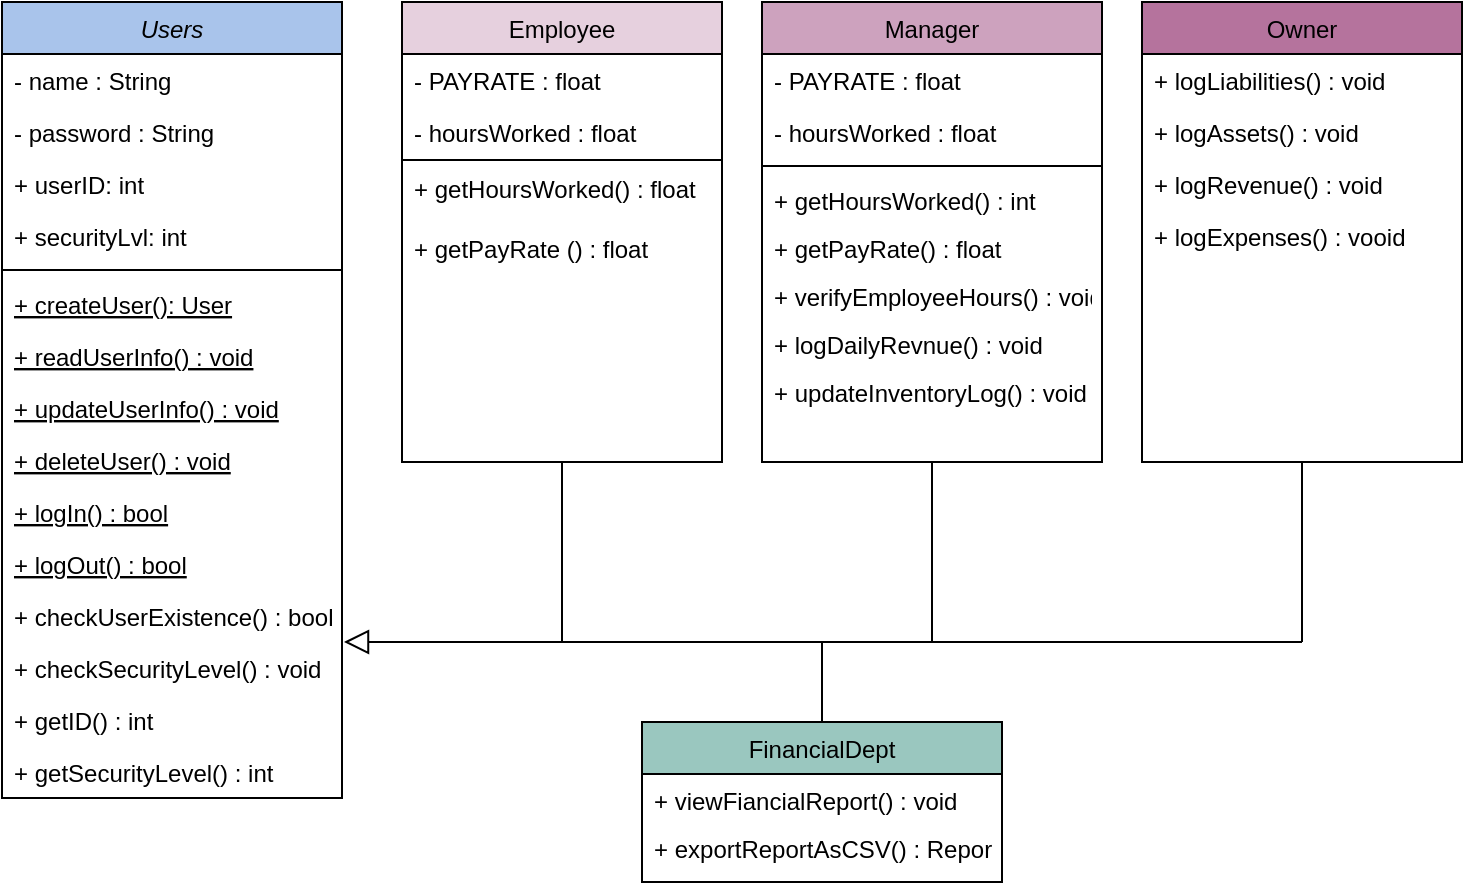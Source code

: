 <mxfile version="14.5.8" type="device" pages="2"><diagram id="C5RBs43oDa-KdzZeNtuy" name="Users"><mxGraphModel dx="1278" dy="547" grid="1" gridSize="10" guides="1" tooltips="1" connect="1" arrows="1" fold="1" page="1" pageScale="1" pageWidth="827" pageHeight="1169" math="0" shadow="0"><root><mxCell id="WIyWlLk6GJQsqaUBKTNV-0"/><mxCell id="WIyWlLk6GJQsqaUBKTNV-1" parent="WIyWlLk6GJQsqaUBKTNV-0"/><mxCell id="zkfFHV4jXpPFQw0GAbJ--0" value="Users" style="swimlane;fontStyle=2;align=center;verticalAlign=top;childLayout=stackLayout;horizontal=1;startSize=26;horizontalStack=0;resizeParent=1;resizeLast=0;collapsible=1;marginBottom=0;rounded=0;shadow=0;strokeWidth=1;fillColor=#A9C4EB;" parent="WIyWlLk6GJQsqaUBKTNV-1" vertex="1"><mxGeometry x="40" y="40" width="170" height="398" as="geometry"><mxRectangle x="230" y="140" width="160" height="26" as="alternateBounds"/></mxGeometry></mxCell><mxCell id="zkfFHV4jXpPFQw0GAbJ--1" value="- name : String" style="text;align=left;verticalAlign=top;spacingLeft=4;spacingRight=4;overflow=hidden;rotatable=0;points=[[0,0.5],[1,0.5]];portConstraint=eastwest;" parent="zkfFHV4jXpPFQw0GAbJ--0" vertex="1"><mxGeometry y="26" width="170" height="26" as="geometry"/></mxCell><mxCell id="zkfFHV4jXpPFQw0GAbJ--2" value="- password : String" style="text;align=left;verticalAlign=top;spacingLeft=4;spacingRight=4;overflow=hidden;rotatable=0;points=[[0,0.5],[1,0.5]];portConstraint=eastwest;rounded=0;shadow=0;html=0;" parent="zkfFHV4jXpPFQw0GAbJ--0" vertex="1"><mxGeometry y="52" width="170" height="26" as="geometry"/></mxCell><mxCell id="zkfFHV4jXpPFQw0GAbJ--3" value="+ userID: int" style="text;align=left;verticalAlign=top;spacingLeft=4;spacingRight=4;overflow=hidden;rotatable=0;points=[[0,0.5],[1,0.5]];portConstraint=eastwest;rounded=0;shadow=0;html=0;" parent="zkfFHV4jXpPFQw0GAbJ--0" vertex="1"><mxGeometry y="78" width="170" height="26" as="geometry"/></mxCell><mxCell id="zkfFHV4jXpPFQw0GAbJ--5" value="+ securityLvl: int" style="text;align=left;verticalAlign=top;spacingLeft=4;spacingRight=4;overflow=hidden;rotatable=0;points=[[0,0.5],[1,0.5]];portConstraint=eastwest;" parent="zkfFHV4jXpPFQw0GAbJ--0" vertex="1"><mxGeometry y="104" width="170" height="26" as="geometry"/></mxCell><mxCell id="zkfFHV4jXpPFQw0GAbJ--4" value="" style="line;html=1;strokeWidth=1;align=left;verticalAlign=middle;spacingTop=-1;spacingLeft=3;spacingRight=3;rotatable=0;labelPosition=right;points=[];portConstraint=eastwest;" parent="zkfFHV4jXpPFQw0GAbJ--0" vertex="1"><mxGeometry y="130" width="170" height="8" as="geometry"/></mxCell><mxCell id="eRqwCQqwOwJR3FV04paO-48" value="+ createUser(): User" style="text;align=left;verticalAlign=top;spacingLeft=4;spacingRight=4;overflow=hidden;rotatable=0;points=[[0,0.5],[1,0.5]];portConstraint=eastwest;rounded=0;shadow=0;html=0;fontStyle=4" vertex="1" parent="zkfFHV4jXpPFQw0GAbJ--0"><mxGeometry y="138" width="170" height="26" as="geometry"/></mxCell><mxCell id="eRqwCQqwOwJR3FV04paO-49" value="+ readUserInfo() : void" style="text;align=left;verticalAlign=top;spacingLeft=4;spacingRight=4;overflow=hidden;rotatable=0;points=[[0,0.5],[1,0.5]];portConstraint=eastwest;rounded=0;shadow=0;html=0;fontStyle=4" vertex="1" parent="zkfFHV4jXpPFQw0GAbJ--0"><mxGeometry y="164" width="170" height="26" as="geometry"/></mxCell><mxCell id="eRqwCQqwOwJR3FV04paO-50" value="+ updateUserInfo() : void" style="text;align=left;verticalAlign=top;spacingLeft=4;spacingRight=4;overflow=hidden;rotatable=0;points=[[0,0.5],[1,0.5]];portConstraint=eastwest;rounded=0;shadow=0;html=0;fontStyle=4" vertex="1" parent="zkfFHV4jXpPFQw0GAbJ--0"><mxGeometry y="190" width="170" height="26" as="geometry"/></mxCell><mxCell id="eRqwCQqwOwJR3FV04paO-51" value="+ deleteUser() : void" style="text;align=left;verticalAlign=top;spacingLeft=4;spacingRight=4;overflow=hidden;rotatable=0;points=[[0,0.5],[1,0.5]];portConstraint=eastwest;rounded=0;shadow=0;html=0;fontStyle=4" vertex="1" parent="zkfFHV4jXpPFQw0GAbJ--0"><mxGeometry y="216" width="170" height="26" as="geometry"/></mxCell><mxCell id="eRqwCQqwOwJR3FV04paO-53" value="+ logIn() : bool" style="text;align=left;verticalAlign=top;spacingLeft=4;spacingRight=4;overflow=hidden;rotatable=0;points=[[0,0.5],[1,0.5]];portConstraint=eastwest;rounded=0;shadow=0;html=0;fontStyle=4" vertex="1" parent="zkfFHV4jXpPFQw0GAbJ--0"><mxGeometry y="242" width="170" height="26" as="geometry"/></mxCell><mxCell id="eRqwCQqwOwJR3FV04paO-54" value="+ logOut() : bool" style="text;align=left;verticalAlign=top;spacingLeft=4;spacingRight=4;overflow=hidden;rotatable=0;points=[[0,0.5],[1,0.5]];portConstraint=eastwest;rounded=0;shadow=0;html=0;fontStyle=4" vertex="1" parent="zkfFHV4jXpPFQw0GAbJ--0"><mxGeometry y="268" width="170" height="26" as="geometry"/></mxCell><mxCell id="eRqwCQqwOwJR3FV04paO-56" value="+ checkUserExistence() : bool&#xA;" style="text;align=left;verticalAlign=top;spacingLeft=4;spacingRight=4;overflow=hidden;rotatable=0;points=[[0,0.5],[1,0.5]];portConstraint=eastwest;rounded=0;shadow=0;html=0;fontStyle=0" vertex="1" parent="zkfFHV4jXpPFQw0GAbJ--0"><mxGeometry y="294" width="170" height="26" as="geometry"/></mxCell><mxCell id="eRqwCQqwOwJR3FV04paO-58" value="+ checkSecurityLevel() : void&#xA;" style="text;align=left;verticalAlign=top;spacingLeft=4;spacingRight=4;overflow=hidden;rotatable=0;points=[[0,0.5],[1,0.5]];portConstraint=eastwest;rounded=0;shadow=0;html=0;fontStyle=0" vertex="1" parent="zkfFHV4jXpPFQw0GAbJ--0"><mxGeometry y="320" width="170" height="26" as="geometry"/></mxCell><mxCell id="eRqwCQqwOwJR3FV04paO-63" value="+ getID() : int&#xA;" style="text;align=left;verticalAlign=top;spacingLeft=4;spacingRight=4;overflow=hidden;rotatable=0;points=[[0,0.5],[1,0.5]];portConstraint=eastwest;rounded=0;shadow=0;html=0;fontStyle=0" vertex="1" parent="zkfFHV4jXpPFQw0GAbJ--0"><mxGeometry y="346" width="170" height="26" as="geometry"/></mxCell><mxCell id="eRqwCQqwOwJR3FV04paO-76" value="+ getSecurityLevel() : int&#xA;" style="text;align=left;verticalAlign=top;spacingLeft=4;spacingRight=4;overflow=hidden;rotatable=0;points=[[0,0.5],[1,0.5]];portConstraint=eastwest;rounded=0;shadow=0;html=0;fontStyle=0" vertex="1" parent="zkfFHV4jXpPFQw0GAbJ--0"><mxGeometry y="372" width="170" height="26" as="geometry"/></mxCell><mxCell id="zkfFHV4jXpPFQw0GAbJ--6" value="Employee" style="swimlane;fontStyle=0;align=center;verticalAlign=top;childLayout=stackLayout;horizontal=1;startSize=26;horizontalStack=0;resizeParent=1;resizeLast=0;collapsible=1;marginBottom=0;rounded=0;shadow=0;strokeWidth=1;fillColor=#E6D0DE;" parent="WIyWlLk6GJQsqaUBKTNV-1" vertex="1"><mxGeometry x="240" y="40" width="160" height="230" as="geometry"><mxRectangle x="130" y="380" width="160" height="26" as="alternateBounds"/></mxGeometry></mxCell><mxCell id="zkfFHV4jXpPFQw0GAbJ--7" value="- PAYRATE : float&#xA;" style="text;align=left;verticalAlign=top;spacingLeft=4;spacingRight=4;overflow=hidden;rotatable=0;points=[[0,0.5],[1,0.5]];portConstraint=eastwest;" parent="zkfFHV4jXpPFQw0GAbJ--6" vertex="1"><mxGeometry y="26" width="160" height="26" as="geometry"/></mxCell><mxCell id="eRqwCQqwOwJR3FV04paO-59" value="- hoursWorked : float&#xA;" style="text;align=left;verticalAlign=top;spacingLeft=4;spacingRight=4;overflow=hidden;rotatable=0;points=[[0,0.5],[1,0.5]];portConstraint=eastwest;" vertex="1" parent="zkfFHV4jXpPFQw0GAbJ--6"><mxGeometry y="52" width="160" height="26" as="geometry"/></mxCell><mxCell id="zkfFHV4jXpPFQw0GAbJ--9" value="" style="line;html=1;strokeWidth=1;align=left;verticalAlign=middle;spacingTop=-1;spacingLeft=3;spacingRight=3;rotatable=0;labelPosition=right;points=[];portConstraint=eastwest;" parent="zkfFHV4jXpPFQw0GAbJ--6" vertex="1"><mxGeometry y="78" width="160" height="2" as="geometry"/></mxCell><mxCell id="eRqwCQqwOwJR3FV04paO-62" value="+ getHoursWorked() : float&#xA;&#xA;&#xA;" style="text;align=left;verticalAlign=top;spacingLeft=4;spacingRight=4;overflow=hidden;rotatable=0;points=[[0,0.5],[1,0.5]];portConstraint=eastwest;" vertex="1" parent="zkfFHV4jXpPFQw0GAbJ--6"><mxGeometry y="80" width="160" height="30" as="geometry"/></mxCell><mxCell id="eRqwCQqwOwJR3FV04paO-69" value="+ getPayRate () : float&#xA;&#xA;&#xA;" style="text;align=left;verticalAlign=top;spacingLeft=4;spacingRight=4;overflow=hidden;rotatable=0;points=[[0,0.5],[1,0.5]];portConstraint=eastwest;" vertex="1" parent="zkfFHV4jXpPFQw0GAbJ--6"><mxGeometry y="110" width="160" height="30" as="geometry"/></mxCell><mxCell id="zkfFHV4jXpPFQw0GAbJ--12" value="" style="endArrow=block;endSize=10;endFill=0;shadow=0;strokeWidth=1;rounded=0;edgeStyle=elbowEdgeStyle;elbow=vertical;exitX=0.5;exitY=1;exitDx=0;exitDy=0;" parent="WIyWlLk6GJQsqaUBKTNV-1" source="zkfFHV4jXpPFQw0GAbJ--6" edge="1"><mxGeometry width="160" relative="1" as="geometry"><mxPoint x="200" y="203" as="sourcePoint"/><mxPoint x="211" y="360" as="targetPoint"/><Array as="points"><mxPoint x="290" y="360"/><mxPoint x="280" y="450"/><mxPoint x="300" y="280"/><mxPoint x="240" y="380"/><mxPoint x="120" y="240"/><mxPoint x="200" y="240"/></Array></mxGeometry></mxCell><mxCell id="eRqwCQqwOwJR3FV04paO-16" value="Owner" style="swimlane;fontStyle=0;align=center;verticalAlign=top;childLayout=stackLayout;horizontal=1;startSize=26;horizontalStack=0;resizeParent=1;resizeLast=0;collapsible=1;marginBottom=0;rounded=0;shadow=0;strokeWidth=1;fillColor=#B5739D;" vertex="1" parent="WIyWlLk6GJQsqaUBKTNV-1"><mxGeometry x="610" y="40" width="160" height="230" as="geometry"><mxRectangle x="130" y="380" width="160" height="26" as="alternateBounds"/></mxGeometry></mxCell><mxCell id="eRqwCQqwOwJR3FV04paO-21" value="+ logLiabilities() : void" style="text;align=left;verticalAlign=top;spacingLeft=4;spacingRight=4;overflow=hidden;rotatable=0;points=[[0,0.5],[1,0.5]];portConstraint=eastwest;" vertex="1" parent="eRqwCQqwOwJR3FV04paO-16"><mxGeometry y="26" width="160" height="26" as="geometry"/></mxCell><mxCell id="eRqwCQqwOwJR3FV04paO-77" value="+ logAssets() : void" style="text;align=left;verticalAlign=top;spacingLeft=4;spacingRight=4;overflow=hidden;rotatable=0;points=[[0,0.5],[1,0.5]];portConstraint=eastwest;" vertex="1" parent="eRqwCQqwOwJR3FV04paO-16"><mxGeometry y="52" width="160" height="26" as="geometry"/></mxCell><mxCell id="eRqwCQqwOwJR3FV04paO-78" value="+ logRevenue() : void" style="text;align=left;verticalAlign=top;spacingLeft=4;spacingRight=4;overflow=hidden;rotatable=0;points=[[0,0.5],[1,0.5]];portConstraint=eastwest;" vertex="1" parent="eRqwCQqwOwJR3FV04paO-16"><mxGeometry y="78" width="160" height="26" as="geometry"/></mxCell><mxCell id="eRqwCQqwOwJR3FV04paO-79" value="+ logExpenses() : vooid" style="text;align=left;verticalAlign=top;spacingLeft=4;spacingRight=4;overflow=hidden;rotatable=0;points=[[0,0.5],[1,0.5]];portConstraint=eastwest;" vertex="1" parent="eRqwCQqwOwJR3FV04paO-16"><mxGeometry y="104" width="160" height="26" as="geometry"/></mxCell><mxCell id="eRqwCQqwOwJR3FV04paO-22" value="Manager" style="swimlane;fontStyle=0;align=center;verticalAlign=top;childLayout=stackLayout;horizontal=1;startSize=26;horizontalStack=0;resizeParent=1;resizeLast=0;collapsible=1;marginBottom=0;rounded=0;shadow=0;strokeWidth=1;fillColor=#CDA2BE;" vertex="1" parent="WIyWlLk6GJQsqaUBKTNV-1"><mxGeometry x="420" y="40" width="170" height="230" as="geometry"><mxRectangle x="130" y="380" width="160" height="26" as="alternateBounds"/></mxGeometry></mxCell><mxCell id="eRqwCQqwOwJR3FV04paO-23" value="- PAYRATE : float" style="text;align=left;verticalAlign=top;spacingLeft=4;spacingRight=4;overflow=hidden;rotatable=0;points=[[0,0.5],[1,0.5]];portConstraint=eastwest;" vertex="1" parent="eRqwCQqwOwJR3FV04paO-22"><mxGeometry y="26" width="170" height="26" as="geometry"/></mxCell><mxCell id="eRqwCQqwOwJR3FV04paO-24" value="- hoursWorked : float" style="text;align=left;verticalAlign=top;spacingLeft=4;spacingRight=4;overflow=hidden;rotatable=0;points=[[0,0.5],[1,0.5]];portConstraint=eastwest;rounded=0;shadow=0;html=0;" vertex="1" parent="eRqwCQqwOwJR3FV04paO-22"><mxGeometry y="52" width="170" height="26" as="geometry"/></mxCell><mxCell id="eRqwCQqwOwJR3FV04paO-25" value="" style="line;html=1;strokeWidth=1;align=left;verticalAlign=middle;spacingTop=-1;spacingLeft=3;spacingRight=3;rotatable=0;labelPosition=right;points=[];portConstraint=eastwest;" vertex="1" parent="eRqwCQqwOwJR3FV04paO-22"><mxGeometry y="78" width="170" height="8" as="geometry"/></mxCell><mxCell id="eRqwCQqwOwJR3FV04paO-27" value="+ getHoursWorked() : int&#xA;" style="text;align=left;verticalAlign=top;spacingLeft=4;spacingRight=4;overflow=hidden;rotatable=0;points=[[0,0.5],[1,0.5]];portConstraint=eastwest;" vertex="1" parent="eRqwCQqwOwJR3FV04paO-22"><mxGeometry y="86" width="170" height="24" as="geometry"/></mxCell><mxCell id="eRqwCQqwOwJR3FV04paO-72" value="+ getPayRate() : float&#xA;" style="text;align=left;verticalAlign=top;spacingLeft=4;spacingRight=4;overflow=hidden;rotatable=0;points=[[0,0.5],[1,0.5]];portConstraint=eastwest;" vertex="1" parent="eRqwCQqwOwJR3FV04paO-22"><mxGeometry y="110" width="170" height="24" as="geometry"/></mxCell><mxCell id="eRqwCQqwOwJR3FV04paO-73" value="+ verifyEmployeeHours() : void&#xA;" style="text;align=left;verticalAlign=top;spacingLeft=4;spacingRight=4;overflow=hidden;rotatable=0;points=[[0,0.5],[1,0.5]];portConstraint=eastwest;" vertex="1" parent="eRqwCQqwOwJR3FV04paO-22"><mxGeometry y="134" width="170" height="24" as="geometry"/></mxCell><mxCell id="eRqwCQqwOwJR3FV04paO-74" value="+ logDailyRevnue() : void&#xA;" style="text;align=left;verticalAlign=top;spacingLeft=4;spacingRight=4;overflow=hidden;rotatable=0;points=[[0,0.5],[1,0.5]];portConstraint=eastwest;" vertex="1" parent="eRqwCQqwOwJR3FV04paO-22"><mxGeometry y="158" width="170" height="24" as="geometry"/></mxCell><mxCell id="eRqwCQqwOwJR3FV04paO-75" value="+ updateInventoryLog() : void&#xA;" style="text;align=left;verticalAlign=top;spacingLeft=4;spacingRight=4;overflow=hidden;rotatable=0;points=[[0,0.5],[1,0.5]];portConstraint=eastwest;" vertex="1" parent="eRqwCQqwOwJR3FV04paO-22"><mxGeometry y="182" width="170" height="24" as="geometry"/></mxCell><mxCell id="eRqwCQqwOwJR3FV04paO-35" value="" style="endArrow=none;html=1;" edge="1" parent="WIyWlLk6GJQsqaUBKTNV-1"><mxGeometry width="50" height="50" relative="1" as="geometry"><mxPoint x="320" y="360" as="sourcePoint"/><mxPoint x="690" y="360" as="targetPoint"/></mxGeometry></mxCell><mxCell id="eRqwCQqwOwJR3FV04paO-36" value="" style="endArrow=none;html=1;exitX=0.5;exitY=0;exitDx=0;exitDy=0;" edge="1" parent="WIyWlLk6GJQsqaUBKTNV-1" source="eRqwCQqwOwJR3FV04paO-10"><mxGeometry width="50" height="50" relative="1" as="geometry"><mxPoint x="400" y="520" as="sourcePoint"/><mxPoint x="450" y="360" as="targetPoint"/></mxGeometry></mxCell><mxCell id="eRqwCQqwOwJR3FV04paO-10" value="FinancialDept" style="swimlane;fontStyle=0;align=center;verticalAlign=top;childLayout=stackLayout;horizontal=1;startSize=26;horizontalStack=0;resizeParent=1;resizeLast=0;collapsible=1;marginBottom=0;rounded=0;shadow=0;strokeWidth=1;strokeColor=#000000;fillColor=#9AC7BF;" vertex="1" parent="WIyWlLk6GJQsqaUBKTNV-1"><mxGeometry x="360" y="400" width="180" height="80" as="geometry"><mxRectangle x="130" y="380" width="160" height="26" as="alternateBounds"/></mxGeometry></mxCell><mxCell id="eRqwCQqwOwJR3FV04paO-15" value="+ viewFiancialReport() : void" style="text;align=left;verticalAlign=top;spacingLeft=4;spacingRight=4;overflow=hidden;rotatable=0;points=[[0,0.5],[1,0.5]];portConstraint=eastwest;" vertex="1" parent="eRqwCQqwOwJR3FV04paO-10"><mxGeometry y="26" width="180" height="24" as="geometry"/></mxCell><mxCell id="eRqwCQqwOwJR3FV04paO-83" value="+ exportReportAsCSV() : Report" style="text;align=left;verticalAlign=top;spacingLeft=4;spacingRight=4;overflow=hidden;rotatable=0;points=[[0,0.5],[1,0.5]];portConstraint=eastwest;" vertex="1" parent="eRqwCQqwOwJR3FV04paO-10"><mxGeometry y="50" width="180" height="24" as="geometry"/></mxCell><mxCell id="eRqwCQqwOwJR3FV04paO-84" value="" style="endArrow=none;html=1;exitX=0.5;exitY=1;exitDx=0;exitDy=0;" edge="1" parent="WIyWlLk6GJQsqaUBKTNV-1" source="eRqwCQqwOwJR3FV04paO-16"><mxGeometry width="50" height="50" relative="1" as="geometry"><mxPoint x="760" y="60" as="sourcePoint"/><mxPoint x="690" y="360" as="targetPoint"/></mxGeometry></mxCell><mxCell id="eRqwCQqwOwJR3FV04paO-88" value="" style="endArrow=none;html=1;exitX=0.5;exitY=1;exitDx=0;exitDy=0;" edge="1" parent="WIyWlLk6GJQsqaUBKTNV-1" source="eRqwCQqwOwJR3FV04paO-22"><mxGeometry width="50" height="50" relative="1" as="geometry"><mxPoint x="580" y="410" as="sourcePoint"/><mxPoint x="505" y="360" as="targetPoint"/></mxGeometry></mxCell></root></mxGraphModel></diagram><diagram id="4g_2AR4eckytlG7pt_M6" name="Reports"><mxGraphModel dx="1278" dy="547" grid="1" gridSize="10" guides="1" tooltips="1" connect="1" arrows="1" fold="1" page="1" pageScale="1" pageWidth="850" pageHeight="1100" math="0" shadow="0"><root><mxCell id="9-Z1TTWG89P2fPaME-Dx-0"/><mxCell id="9-Z1TTWG89P2fPaME-Dx-1" parent="9-Z1TTWG89P2fPaME-Dx-0"/><mxCell id="9-Z1TTWG89P2fPaME-Dx-2" value="Reports" style="swimlane;fontStyle=2;align=center;verticalAlign=top;childLayout=stackLayout;horizontal=1;startSize=26;horizontalStack=0;resizeParent=1;resizeParentMax=0;resizeLast=0;collapsible=1;marginBottom=0;strokeColor=#000000;fillColor=#D4E1F5;" vertex="1" parent="9-Z1TTWG89P2fPaME-Dx-1"><mxGeometry x="40" y="120" width="180" height="310" as="geometry"/></mxCell><mxCell id="9-Z1TTWG89P2fPaME-Dx-3" value="+ docID : int" style="text;strokeColor=none;fillColor=none;align=left;verticalAlign=top;spacingLeft=4;spacingRight=4;overflow=hidden;rotatable=0;points=[[0,0.5],[1,0.5]];portConstraint=eastwest;" vertex="1" parent="9-Z1TTWG89P2fPaME-Dx-2"><mxGeometry y="26" width="180" height="26" as="geometry"/></mxCell><mxCell id="9-Z1TTWG89P2fPaME-Dx-7" value="+ fileName : String" style="text;strokeColor=none;fillColor=none;align=left;verticalAlign=top;spacingLeft=4;spacingRight=4;overflow=hidden;rotatable=0;points=[[0,0.5],[1,0.5]];portConstraint=eastwest;" vertex="1" parent="9-Z1TTWG89P2fPaME-Dx-2"><mxGeometry y="52" width="180" height="26" as="geometry"/></mxCell><mxCell id="9-Z1TTWG89P2fPaME-Dx-4" value="" style="line;strokeWidth=1;fillColor=none;align=left;verticalAlign=middle;spacingTop=-1;spacingLeft=3;spacingRight=3;rotatable=0;labelPosition=right;points=[];portConstraint=eastwest;" vertex="1" parent="9-Z1TTWG89P2fPaME-Dx-2"><mxGeometry y="78" width="180" height="8" as="geometry"/></mxCell><mxCell id="9-Z1TTWG89P2fPaME-Dx-8" value="+ createReport() : void" style="text;strokeColor=none;fillColor=none;align=left;verticalAlign=top;spacingLeft=4;spacingRight=4;overflow=hidden;rotatable=0;points=[[0,0.5],[1,0.5]];portConstraint=eastwest;" vertex="1" parent="9-Z1TTWG89P2fPaME-Dx-2"><mxGeometry y="86" width="180" height="26" as="geometry"/></mxCell><mxCell id="9-Z1TTWG89P2fPaME-Dx-9" value="+ updateReport(String): void" style="text;strokeColor=none;fillColor=none;align=left;verticalAlign=top;spacingLeft=4;spacingRight=4;overflow=hidden;rotatable=0;points=[[0,0.5],[1,0.5]];portConstraint=eastwest;" vertex="1" parent="9-Z1TTWG89P2fPaME-Dx-2"><mxGeometry y="112" width="180" height="26" as="geometry"/></mxCell><mxCell id="9-Z1TTWG89P2fPaME-Dx-10" value="+ readReport(String): void" style="text;strokeColor=none;fillColor=none;align=left;verticalAlign=top;spacingLeft=4;spacingRight=4;overflow=hidden;rotatable=0;points=[[0,0.5],[1,0.5]];portConstraint=eastwest;" vertex="1" parent="9-Z1TTWG89P2fPaME-Dx-2"><mxGeometry y="138" width="180" height="26" as="geometry"/></mxCell><mxCell id="9-Z1TTWG89P2fPaME-Dx-11" value="+ deleteReport(String): void" style="text;strokeColor=none;fillColor=none;align=left;verticalAlign=top;spacingLeft=4;spacingRight=4;overflow=hidden;rotatable=0;points=[[0,0.5],[1,0.5]];portConstraint=eastwest;" vertex="1" parent="9-Z1TTWG89P2fPaME-Dx-2"><mxGeometry y="164" width="180" height="26" as="geometry"/></mxCell><mxCell id="9-Z1TTWG89P2fPaME-Dx-12" value="+ checkExistence(Report): bool" style="text;strokeColor=none;fillColor=none;align=left;verticalAlign=top;spacingLeft=4;spacingRight=4;overflow=hidden;rotatable=0;points=[[0,0.5],[1,0.5]];portConstraint=eastwest;" vertex="1" parent="9-Z1TTWG89P2fPaME-Dx-2"><mxGeometry y="190" width="180" height="30" as="geometry"/></mxCell><mxCell id="9-Z1TTWG89P2fPaME-Dx-37" value="+ getDocID(Report): int" style="text;strokeColor=none;fillColor=none;align=left;verticalAlign=top;spacingLeft=4;spacingRight=4;overflow=hidden;rotatable=0;points=[[0,0.5],[1,0.5]];portConstraint=eastwest;" vertex="1" parent="9-Z1TTWG89P2fPaME-Dx-2"><mxGeometry y="220" width="180" height="30" as="geometry"/></mxCell><mxCell id="9-Z1TTWG89P2fPaME-Dx-38" value="+ checkExistence(Report): bool" style="text;strokeColor=none;fillColor=none;align=left;verticalAlign=top;spacingLeft=4;spacingRight=4;overflow=hidden;rotatable=0;points=[[0,0.5],[1,0.5]];portConstraint=eastwest;" vertex="1" parent="9-Z1TTWG89P2fPaME-Dx-2"><mxGeometry y="250" width="180" height="30" as="geometry"/></mxCell><mxCell id="9-Z1TTWG89P2fPaME-Dx-39" value="+ getFileName() : String" style="text;strokeColor=none;fillColor=none;align=left;verticalAlign=top;spacingLeft=4;spacingRight=4;overflow=hidden;rotatable=0;points=[[0,0.5],[1,0.5]];portConstraint=eastwest;" vertex="1" parent="9-Z1TTWG89P2fPaME-Dx-2"><mxGeometry y="280" width="180" height="30" as="geometry"/></mxCell><mxCell id="9-Z1TTWG89P2fPaME-Dx-14" value="Balance Sheet&#xA;" style="swimlane;fontStyle=0;align=center;verticalAlign=top;childLayout=stackLayout;horizontal=1;startSize=26;horizontalStack=0;resizeParent=1;resizeParentMax=0;resizeLast=0;collapsible=1;marginBottom=0;strokeColor=#000000;fillColor=#9AC7BF;" vertex="1" parent="9-Z1TTWG89P2fPaME-Dx-1"><mxGeometry x="250" y="120" width="160" height="86" as="geometry"/></mxCell><mxCell id="9-Z1TTWG89P2fPaME-Dx-15" value="+ docType : String" style="text;strokeColor=none;fillColor=none;align=left;verticalAlign=top;spacingLeft=4;spacingRight=4;overflow=hidden;rotatable=0;points=[[0,0.5],[1,0.5]];portConstraint=eastwest;" vertex="1" parent="9-Z1TTWG89P2fPaME-Dx-14"><mxGeometry y="26" width="160" height="26" as="geometry"/></mxCell><mxCell id="9-Z1TTWG89P2fPaME-Dx-84" value="" style="line;strokeWidth=1;fillColor=none;align=left;verticalAlign=middle;spacingTop=-1;spacingLeft=3;spacingRight=3;rotatable=0;labelPosition=right;points=[];portConstraint=eastwest;" vertex="1" parent="9-Z1TTWG89P2fPaME-Dx-14"><mxGeometry y="52" width="160" height="8" as="geometry"/></mxCell><mxCell id="9-Z1TTWG89P2fPaME-Dx-93" value="+ getDocType() : String" style="text;strokeColor=none;fillColor=none;align=left;verticalAlign=top;spacingLeft=4;spacingRight=4;overflow=hidden;rotatable=0;points=[[0,0.5],[1,0.5]];portConstraint=eastwest;" vertex="1" parent="9-Z1TTWG89P2fPaME-Dx-14"><mxGeometry y="60" width="160" height="26" as="geometry"/></mxCell><mxCell id="9-Z1TTWG89P2fPaME-Dx-40" value="Cashflow Statement" style="swimlane;fontStyle=0;align=center;verticalAlign=top;childLayout=stackLayout;horizontal=1;startSize=26;horizontalStack=0;resizeParent=1;resizeParentMax=0;resizeLast=0;collapsible=1;marginBottom=0;strokeColor=#000000;fillColor=#9AC7BF;" vertex="1" parent="9-Z1TTWG89P2fPaME-Dx-1"><mxGeometry x="640" y="120" width="160" height="86" as="geometry"/></mxCell><mxCell id="9-Z1TTWG89P2fPaME-Dx-41" value="+ docType : String" style="text;strokeColor=none;fillColor=none;align=left;verticalAlign=top;spacingLeft=4;spacingRight=4;overflow=hidden;rotatable=0;points=[[0,0.5],[1,0.5]];portConstraint=eastwest;" vertex="1" parent="9-Z1TTWG89P2fPaME-Dx-40"><mxGeometry y="26" width="160" height="26" as="geometry"/></mxCell><mxCell id="9-Z1TTWG89P2fPaME-Dx-80" value="" style="line;strokeWidth=1;fillColor=none;align=left;verticalAlign=middle;spacingTop=-1;spacingLeft=3;spacingRight=3;rotatable=0;labelPosition=right;points=[];portConstraint=eastwest;" vertex="1" parent="9-Z1TTWG89P2fPaME-Dx-40"><mxGeometry y="52" width="160" height="8" as="geometry"/></mxCell><mxCell id="9-Z1TTWG89P2fPaME-Dx-95" value="+ getDocType() : String" style="text;strokeColor=none;fillColor=none;align=left;verticalAlign=top;spacingLeft=4;spacingRight=4;overflow=hidden;rotatable=0;points=[[0,0.5],[1,0.5]];portConstraint=eastwest;" vertex="1" parent="9-Z1TTWG89P2fPaME-Dx-40"><mxGeometry y="60" width="160" height="26" as="geometry"/></mxCell><mxCell id="9-Z1TTWG89P2fPaME-Dx-42" value="Income Statement" style="swimlane;fontStyle=0;align=center;verticalAlign=top;childLayout=stackLayout;horizontal=1;startSize=26;horizontalStack=0;resizeParent=1;resizeParentMax=0;resizeLast=0;collapsible=1;marginBottom=0;strokeColor=#000000;fillColor=#9AC7BF;" vertex="1" parent="9-Z1TTWG89P2fPaME-Dx-1"><mxGeometry x="440" y="120" width="160" height="86" as="geometry"/></mxCell><mxCell id="9-Z1TTWG89P2fPaME-Dx-43" value="+ docType : String" style="text;strokeColor=none;fillColor=none;align=left;verticalAlign=top;spacingLeft=4;spacingRight=4;overflow=hidden;rotatable=0;points=[[0,0.5],[1,0.5]];portConstraint=eastwest;" vertex="1" parent="9-Z1TTWG89P2fPaME-Dx-42"><mxGeometry y="26" width="160" height="26" as="geometry"/></mxCell><mxCell id="9-Z1TTWG89P2fPaME-Dx-86" value="" style="line;strokeWidth=1;fillColor=none;align=left;verticalAlign=middle;spacingTop=-1;spacingLeft=3;spacingRight=3;rotatable=0;labelPosition=right;points=[];portConstraint=eastwest;" vertex="1" parent="9-Z1TTWG89P2fPaME-Dx-42"><mxGeometry y="52" width="160" height="8" as="geometry"/></mxCell><mxCell id="9-Z1TTWG89P2fPaME-Dx-94" value="+ getDocType() : String" style="text;strokeColor=none;fillColor=none;align=left;verticalAlign=top;spacingLeft=4;spacingRight=4;overflow=hidden;rotatable=0;points=[[0,0.5],[1,0.5]];portConstraint=eastwest;" vertex="1" parent="9-Z1TTWG89P2fPaME-Dx-42"><mxGeometry y="60" width="160" height="26" as="geometry"/></mxCell><mxCell id="9-Z1TTWG89P2fPaME-Dx-46" value="Assets Log&#xA;" style="swimlane;fontStyle=0;align=center;verticalAlign=top;childLayout=stackLayout;horizontal=1;startSize=26;horizontalStack=0;resizeParent=1;resizeParentMax=0;resizeLast=0;collapsible=1;marginBottom=0;strokeColor=#000000;fillColor=#E1D5E7;" vertex="1" parent="9-Z1TTWG89P2fPaME-Dx-1"><mxGeometry x="250" y="232" width="160" height="86" as="geometry"/></mxCell><mxCell id="9-Z1TTWG89P2fPaME-Dx-47" value="+ docType : String" style="text;strokeColor=none;fillColor=none;align=left;verticalAlign=top;spacingLeft=4;spacingRight=4;overflow=hidden;rotatable=0;points=[[0,0.5],[1,0.5]];portConstraint=eastwest;" vertex="1" parent="9-Z1TTWG89P2fPaME-Dx-46"><mxGeometry y="26" width="160" height="26" as="geometry"/></mxCell><mxCell id="9-Z1TTWG89P2fPaME-Dx-79" value="" style="line;strokeWidth=1;fillColor=none;align=left;verticalAlign=middle;spacingTop=-1;spacingLeft=3;spacingRight=3;rotatable=0;labelPosition=right;points=[];portConstraint=eastwest;" vertex="1" parent="9-Z1TTWG89P2fPaME-Dx-46"><mxGeometry y="52" width="160" height="8" as="geometry"/></mxCell><mxCell id="9-Z1TTWG89P2fPaME-Dx-78" value="+ docType : String" style="text;strokeColor=none;fillColor=none;align=left;verticalAlign=top;spacingLeft=4;spacingRight=4;overflow=hidden;rotatable=0;points=[[0,0.5],[1,0.5]];portConstraint=eastwest;" vertex="1" parent="9-Z1TTWG89P2fPaME-Dx-46"><mxGeometry y="60" width="160" height="26" as="geometry"/></mxCell><mxCell id="9-Z1TTWG89P2fPaME-Dx-52" value="" style="endArrow=none;html=1;" edge="1" parent="9-Z1TTWG89P2fPaME-Dx-1"><mxGeometry width="50" height="50" relative="1" as="geometry"><mxPoint x="120" y="80" as="sourcePoint"/><mxPoint x="720" y="80" as="targetPoint"/><Array as="points"><mxPoint x="400" y="80"/></Array></mxGeometry></mxCell><mxCell id="9-Z1TTWG89P2fPaME-Dx-53" value="" style="endArrow=none;html=1;" edge="1" parent="9-Z1TTWG89P2fPaME-Dx-1"><mxGeometry width="50" height="50" relative="1" as="geometry"><mxPoint x="120" y="120" as="sourcePoint"/><mxPoint x="120" y="80" as="targetPoint"/><Array as="points"><mxPoint x="120" y="100"/></Array></mxGeometry></mxCell><mxCell id="9-Z1TTWG89P2fPaME-Dx-54" value="" style="endArrow=none;html=1;" edge="1" parent="9-Z1TTWG89P2fPaME-Dx-1"><mxGeometry width="50" height="50" relative="1" as="geometry"><mxPoint x="320" y="120" as="sourcePoint"/><mxPoint x="320" y="80" as="targetPoint"/><Array as="points"><mxPoint x="320" y="100"/></Array></mxGeometry></mxCell><mxCell id="9-Z1TTWG89P2fPaME-Dx-55" value="" style="endArrow=none;html=1;" edge="1" parent="9-Z1TTWG89P2fPaME-Dx-1"><mxGeometry width="50" height="50" relative="1" as="geometry"><mxPoint x="519.5" y="120" as="sourcePoint"/><mxPoint x="519.5" y="80" as="targetPoint"/><Array as="points"><mxPoint x="519.5" y="100"/></Array></mxGeometry></mxCell><mxCell id="9-Z1TTWG89P2fPaME-Dx-56" value="" style="endArrow=none;html=1;" edge="1" parent="9-Z1TTWG89P2fPaME-Dx-1"><mxGeometry width="50" height="50" relative="1" as="geometry"><mxPoint x="719.5" y="120" as="sourcePoint"/><mxPoint x="719.5" y="80" as="targetPoint"/><Array as="points"><mxPoint x="719.5" y="100"/></Array></mxGeometry></mxCell><mxCell id="9-Z1TTWG89P2fPaME-Dx-57" value="Liabilities Log&#xA;" style="swimlane;fontStyle=0;align=center;verticalAlign=top;childLayout=stackLayout;horizontal=1;startSize=26;horizontalStack=0;resizeParent=1;resizeParentMax=0;resizeLast=0;collapsible=1;marginBottom=0;strokeColor=#000000;fillColor=#E1D5E7;" vertex="1" parent="9-Z1TTWG89P2fPaME-Dx-1"><mxGeometry x="440" y="232" width="160" height="86" as="geometry"/></mxCell><mxCell id="9-Z1TTWG89P2fPaME-Dx-58" value="+ docType : String" style="text;strokeColor=none;fillColor=none;align=left;verticalAlign=top;spacingLeft=4;spacingRight=4;overflow=hidden;rotatable=0;points=[[0,0.5],[1,0.5]];portConstraint=eastwest;" vertex="1" parent="9-Z1TTWG89P2fPaME-Dx-57"><mxGeometry y="26" width="160" height="26" as="geometry"/></mxCell><mxCell id="9-Z1TTWG89P2fPaME-Dx-82" value="" style="line;strokeWidth=1;fillColor=none;align=left;verticalAlign=middle;spacingTop=-1;spacingLeft=3;spacingRight=3;rotatable=0;labelPosition=right;points=[];portConstraint=eastwest;" vertex="1" parent="9-Z1TTWG89P2fPaME-Dx-57"><mxGeometry y="52" width="160" height="8" as="geometry"/></mxCell><mxCell id="9-Z1TTWG89P2fPaME-Dx-92" value="+ getDocType() : String" style="text;strokeColor=none;fillColor=none;align=left;verticalAlign=top;spacingLeft=4;spacingRight=4;overflow=hidden;rotatable=0;points=[[0,0.5],[1,0.5]];portConstraint=eastwest;" vertex="1" parent="9-Z1TTWG89P2fPaME-Dx-57"><mxGeometry y="60" width="160" height="26" as="geometry"/></mxCell><mxCell id="9-Z1TTWG89P2fPaME-Dx-59" value="Revenue Log&#xA;&#xA;" style="swimlane;fontStyle=0;align=center;verticalAlign=top;childLayout=stackLayout;horizontal=1;startSize=26;horizontalStack=0;resizeParent=1;resizeParentMax=0;resizeLast=0;collapsible=1;marginBottom=0;strokeColor=#000000;fillColor=#E1D5E7;" vertex="1" parent="9-Z1TTWG89P2fPaME-Dx-1"><mxGeometry x="640" y="232" width="160" height="86" as="geometry"/></mxCell><mxCell id="9-Z1TTWG89P2fPaME-Dx-60" value="+ docType : String" style="text;strokeColor=none;fillColor=none;align=left;verticalAlign=top;spacingLeft=4;spacingRight=4;overflow=hidden;rotatable=0;points=[[0,0.5],[1,0.5]];portConstraint=eastwest;" vertex="1" parent="9-Z1TTWG89P2fPaME-Dx-59"><mxGeometry y="26" width="160" height="26" as="geometry"/></mxCell><mxCell id="9-Z1TTWG89P2fPaME-Dx-83" value="" style="line;strokeWidth=1;fillColor=none;align=left;verticalAlign=middle;spacingTop=-1;spacingLeft=3;spacingRight=3;rotatable=0;labelPosition=right;points=[];portConstraint=eastwest;" vertex="1" parent="9-Z1TTWG89P2fPaME-Dx-59"><mxGeometry y="52" width="160" height="8" as="geometry"/></mxCell><mxCell id="9-Z1TTWG89P2fPaME-Dx-91" value="+ getDocType() : String" style="text;strokeColor=none;fillColor=none;align=left;verticalAlign=top;spacingLeft=4;spacingRight=4;overflow=hidden;rotatable=0;points=[[0,0.5],[1,0.5]];portConstraint=eastwest;" vertex="1" parent="9-Z1TTWG89P2fPaME-Dx-59"><mxGeometry y="60" width="160" height="26" as="geometry"/></mxCell><mxCell id="9-Z1TTWG89P2fPaME-Dx-61" value="Expenses Log&#xA;" style="swimlane;fontStyle=0;align=center;verticalAlign=top;childLayout=stackLayout;horizontal=1;startSize=26;horizontalStack=0;resizeParent=1;resizeParentMax=0;resizeLast=0;collapsible=1;marginBottom=0;strokeColor=#000000;fillColor=#E1D5E7;" vertex="1" parent="9-Z1TTWG89P2fPaME-Dx-1"><mxGeometry x="640" y="400" width="160" height="86" as="geometry"/></mxCell><mxCell id="9-Z1TTWG89P2fPaME-Dx-62" value="+ docType : String" style="text;strokeColor=none;fillColor=none;align=left;verticalAlign=top;spacingLeft=4;spacingRight=4;overflow=hidden;rotatable=0;points=[[0,0.5],[1,0.5]];portConstraint=eastwest;" vertex="1" parent="9-Z1TTWG89P2fPaME-Dx-61"><mxGeometry y="26" width="160" height="26" as="geometry"/></mxCell><mxCell id="9-Z1TTWG89P2fPaME-Dx-85" value="" style="line;strokeWidth=1;fillColor=none;align=left;verticalAlign=middle;spacingTop=-1;spacingLeft=3;spacingRight=3;rotatable=0;labelPosition=right;points=[];portConstraint=eastwest;" vertex="1" parent="9-Z1TTWG89P2fPaME-Dx-61"><mxGeometry y="52" width="160" height="8" as="geometry"/></mxCell><mxCell id="9-Z1TTWG89P2fPaME-Dx-89" value="+ getDocType() : String" style="text;strokeColor=none;fillColor=none;align=left;verticalAlign=top;spacingLeft=4;spacingRight=4;overflow=hidden;rotatable=0;points=[[0,0.5],[1,0.5]];portConstraint=eastwest;" vertex="1" parent="9-Z1TTWG89P2fPaME-Dx-61"><mxGeometry y="60" width="160" height="26" as="geometry"/></mxCell><mxCell id="9-Z1TTWG89P2fPaME-Dx-63" value="Inventory Log&#xA;&#xA;" style="swimlane;fontStyle=0;align=center;verticalAlign=top;childLayout=stackLayout;horizontal=1;startSize=26;horizontalStack=0;resizeParent=1;resizeParentMax=0;resizeLast=0;collapsible=1;marginBottom=0;strokeColor=#000000;fillColor=#FFE6CC;" vertex="1" parent="9-Z1TTWG89P2fPaME-Dx-1"><mxGeometry x="320" y="400" width="160" height="86" as="geometry"/></mxCell><mxCell id="9-Z1TTWG89P2fPaME-Dx-64" value="+ docType : String" style="text;strokeColor=none;fillColor=none;align=left;verticalAlign=top;spacingLeft=4;spacingRight=4;overflow=hidden;rotatable=0;points=[[0,0.5],[1,0.5]];portConstraint=eastwest;" vertex="1" parent="9-Z1TTWG89P2fPaME-Dx-63"><mxGeometry y="26" width="160" height="26" as="geometry"/></mxCell><mxCell id="9-Z1TTWG89P2fPaME-Dx-87" value="" style="line;strokeWidth=1;fillColor=none;align=left;verticalAlign=middle;spacingTop=-1;spacingLeft=3;spacingRight=3;rotatable=0;labelPosition=right;points=[];portConstraint=eastwest;" vertex="1" parent="9-Z1TTWG89P2fPaME-Dx-63"><mxGeometry y="52" width="160" height="8" as="geometry"/></mxCell><mxCell id="9-Z1TTWG89P2fPaME-Dx-88" value="+ getDocType() : String" style="text;strokeColor=none;fillColor=none;align=left;verticalAlign=top;spacingLeft=4;spacingRight=4;overflow=hidden;rotatable=0;points=[[0,0.5],[1,0.5]];portConstraint=eastwest;" vertex="1" parent="9-Z1TTWG89P2fPaME-Dx-63"><mxGeometry y="60" width="160" height="26" as="geometry"/></mxCell><mxCell id="9-Z1TTWG89P2fPaME-Dx-65" value="" style="endArrow=none;html=1;" edge="1" parent="9-Z1TTWG89P2fPaME-Dx-1"><mxGeometry width="50" height="50" relative="1" as="geometry"><mxPoint x="220" y="360" as="sourcePoint"/><mxPoint x="721" y="360" as="targetPoint"/></mxGeometry></mxCell><mxCell id="9-Z1TTWG89P2fPaME-Dx-72" style="edgeStyle=none;rounded=0;orthogonalLoop=1;jettySize=auto;html=1;exitX=0.25;exitY=0;exitDx=0;exitDy=0;" edge="1" parent="9-Z1TTWG89P2fPaME-Dx-1" source="9-Z1TTWG89P2fPaME-Dx-61" target="9-Z1TTWG89P2fPaME-Dx-61"><mxGeometry relative="1" as="geometry"/></mxCell><mxCell id="9-Z1TTWG89P2fPaME-Dx-77" value="&lt;div align=&quot;left&quot;&gt;&lt;font style=&quot;font-size: 14px&quot; face=&quot;Verdana&quot;&gt;Plan to add more specific functionality for each type of document.&lt;/font&gt;&lt;/div&gt;" style="text;html=1;strokeColor=none;fillColor=none;align=left;verticalAlign=middle;whiteSpace=wrap;rounded=0;" vertex="1" parent="9-Z1TTWG89P2fPaME-Dx-1"><mxGeometry x="40" y="440" width="190" height="60" as="geometry"/></mxCell><mxCell id="9-Z1TTWG89P2fPaME-Dx-97" value="" style="endArrow=none;html=1;" edge="1" parent="9-Z1TTWG89P2fPaME-Dx-1"><mxGeometry width="50" height="50" relative="1" as="geometry"><mxPoint x="320" y="360" as="sourcePoint"/><mxPoint x="320" y="318" as="targetPoint"/></mxGeometry></mxCell><mxCell id="9-Z1TTWG89P2fPaME-Dx-98" value="" style="endArrow=none;html=1;" edge="1" parent="9-Z1TTWG89P2fPaME-Dx-1"><mxGeometry width="50" height="50" relative="1" as="geometry"><mxPoint x="519.5" y="360" as="sourcePoint"/><mxPoint x="519.5" y="318" as="targetPoint"/></mxGeometry></mxCell><mxCell id="9-Z1TTWG89P2fPaME-Dx-99" value="" style="endArrow=none;html=1;" edge="1" parent="9-Z1TTWG89P2fPaME-Dx-1"><mxGeometry width="50" height="50" relative="1" as="geometry"><mxPoint x="719.5" y="360" as="sourcePoint"/><mxPoint x="719.5" y="318" as="targetPoint"/></mxGeometry></mxCell><mxCell id="9-Z1TTWG89P2fPaME-Dx-100" value="" style="endArrow=none;html=1;" edge="1" parent="9-Z1TTWG89P2fPaME-Dx-1"><mxGeometry width="50" height="50" relative="1" as="geometry"><mxPoint x="680" y="400" as="sourcePoint"/><mxPoint x="680" y="358" as="targetPoint"/></mxGeometry></mxCell><mxCell id="9-Z1TTWG89P2fPaME-Dx-101" value="" style="endArrow=none;html=1;" edge="1" parent="9-Z1TTWG89P2fPaME-Dx-1"><mxGeometry width="50" height="50" relative="1" as="geometry"><mxPoint x="399.5" y="400" as="sourcePoint"/><mxPoint x="399.5" y="358" as="targetPoint"/></mxGeometry></mxCell></root></mxGraphModel></diagram></mxfile>